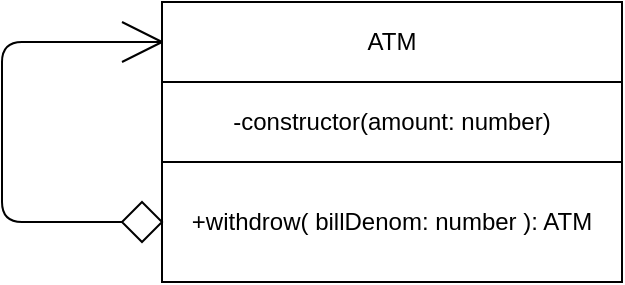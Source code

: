 <mxfile>
    <diagram id="WoPzH3pB-OnY-qUEOCAp" name="Page-1">
        <mxGraphModel dx="84" dy="100" grid="1" gridSize="10" guides="1" tooltips="1" connect="1" arrows="1" fold="1" page="1" pageScale="1" pageWidth="827" pageHeight="1169" math="0" shadow="0">
            <root>
                <mxCell id="0"/>
                <mxCell id="1" parent="0"/>
                <mxCell id="2" value="ATM" style="rounded=0;whiteSpace=wrap;html=1;" parent="1" vertex="1">
                    <mxGeometry x="320" y="100" width="230" height="40" as="geometry"/>
                </mxCell>
                <mxCell id="3" value="-constructor(amount: number)" style="rounded=0;whiteSpace=wrap;html=1;" parent="1" vertex="1">
                    <mxGeometry x="320" y="140" width="230" height="40" as="geometry"/>
                </mxCell>
                <mxCell id="4" value="+withdrow( billDenom: number ): ATM" style="rounded=0;whiteSpace=wrap;html=1;" parent="1" vertex="1">
                    <mxGeometry x="320" y="180" width="230" height="60" as="geometry"/>
                </mxCell>
                <mxCell id="14" value="" style="endArrow=none;html=1;entryX=0;entryY=0.5;entryDx=0;entryDy=0;exitX=0;exitY=0.5;exitDx=0;exitDy=0;" parent="1" source="15" target="2" edge="1">
                    <mxGeometry width="50" height="50" relative="1" as="geometry">
                        <mxPoint x="280" y="210" as="sourcePoint"/>
                        <mxPoint x="312.5" y="120" as="targetPoint"/>
                        <Array as="points">
                            <mxPoint x="240" y="210"/>
                            <mxPoint x="240" y="120"/>
                        </Array>
                    </mxGeometry>
                </mxCell>
                <mxCell id="15" value="" style="rhombus;whiteSpace=wrap;html=1;" vertex="1" parent="1">
                    <mxGeometry x="300" y="200" width="20" height="20" as="geometry"/>
                </mxCell>
                <mxCell id="16" value="" style="endArrow=none;html=1;entryX=0;entryY=0.5;entryDx=0;entryDy=0;" edge="1" parent="1" target="2">
                    <mxGeometry width="50" height="50" relative="1" as="geometry">
                        <mxPoint x="300" y="130" as="sourcePoint"/>
                        <mxPoint x="318" y="121" as="targetPoint"/>
                    </mxGeometry>
                </mxCell>
                <mxCell id="17" value="" style="endArrow=none;html=1;entryX=0;entryY=0.5;entryDx=0;entryDy=0;" edge="1" parent="1" target="2">
                    <mxGeometry width="50" height="50" relative="1" as="geometry">
                        <mxPoint x="300" y="110" as="sourcePoint"/>
                        <mxPoint x="330" y="130" as="targetPoint"/>
                    </mxGeometry>
                </mxCell>
            </root>
        </mxGraphModel>
    </diagram>
</mxfile>